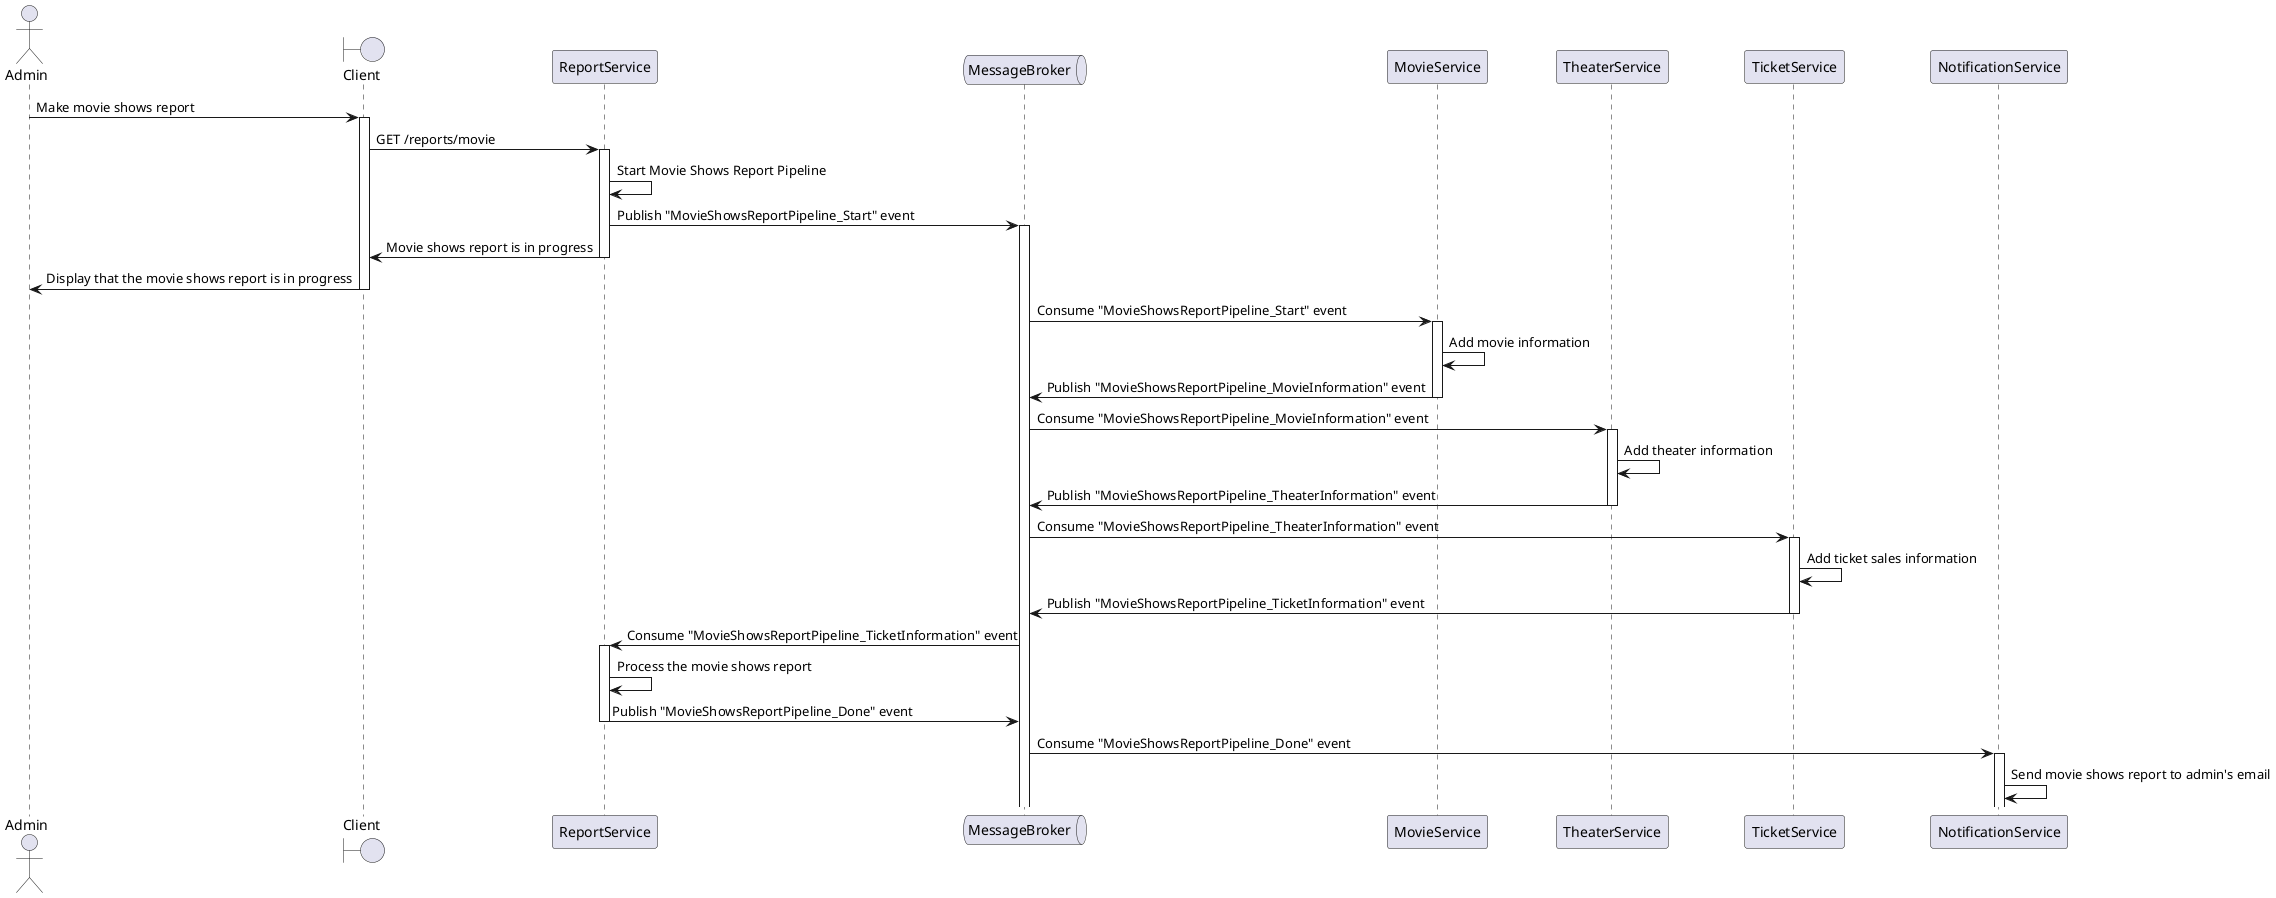 @startuml movie shows report

actor Admin
boundary Client
participant ReportService
queue MessageBroker
participant MovieService
participant TheaterService
participant TicketService
participant NotificationService

Admin -> Client ++ : Make movie shows report
Client -> ReportService ++ : GET /reports/movie
ReportService -> ReportService : Start Movie Shows Report Pipeline
ReportService -> MessageBroker ++ : Publish "MovieShowsReportPipeline_Start" event
ReportService -> Client : Movie shows report is in progress
deactivate ReportService
Client -> Admin : Display that the movie shows report is in progress
deactivate Client

MessageBroker -> MovieService ++ : Consume "MovieShowsReportPipeline_Start" event
MovieService -> MovieService : Add movie information
MovieService -> MessageBroker : Publish "MovieShowsReportPipeline_MovieInformation" event
deactivate MovieService

MessageBroker -> TheaterService ++: Consume "MovieShowsReportPipeline_MovieInformation" event
TheaterService -> TheaterService : Add theater information
TheaterService -> MessageBroker : Publish "MovieShowsReportPipeline_TheaterInformation" event
deactivate TheaterService


MessageBroker -> TicketService ++: Consume "MovieShowsReportPipeline_TheaterInformation" event
TicketService -> TicketService : Add ticket sales information
TicketService -> MessageBroker : Publish "MovieShowsReportPipeline_TicketInformation" event
deactivate TicketService

MessageBroker -> ReportService ++: Consume "MovieShowsReportPipeline_TicketInformation" event
ReportService -> ReportService : Process the movie shows report
ReportService -> MessageBroker : Publish "MovieShowsReportPipeline_Done" event
deactivate ReportService

MessageBroker -> NotificationService ++ : Consume "MovieShowsReportPipeline_Done" event
NotificationService -> NotificationService : Send movie shows report to admin's email

@enduml